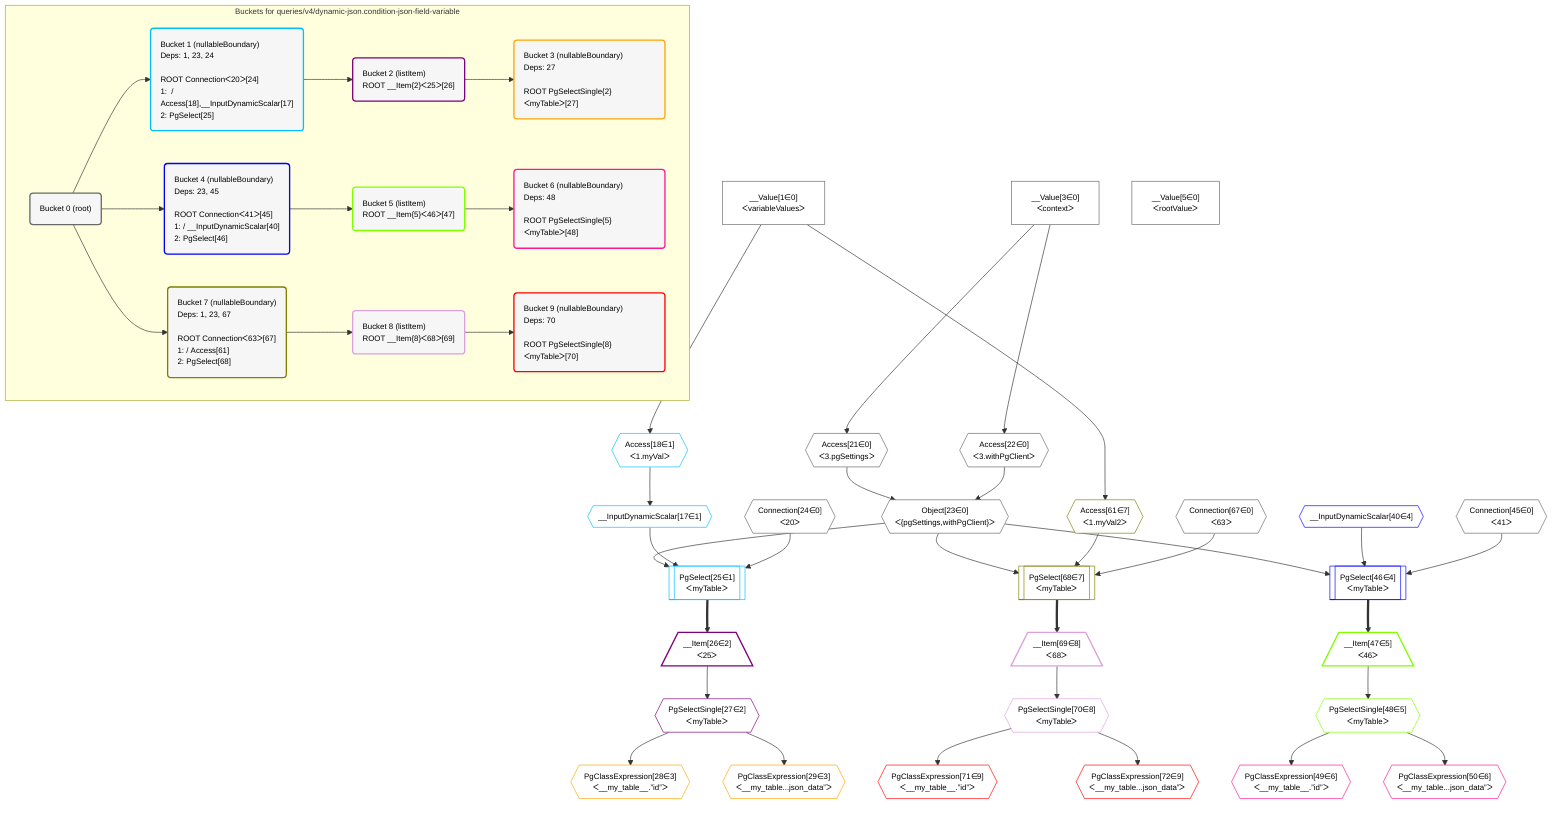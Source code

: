 %%{init: {'themeVariables': { 'fontSize': '12px'}}}%%
graph TD
    classDef path fill:#eee,stroke:#000,color:#000
    classDef plan fill:#fff,stroke-width:1px,color:#000
    classDef itemplan fill:#fff,stroke-width:2px,color:#000
    classDef unbatchedplan fill:#dff,stroke-width:1px,color:#000
    classDef sideeffectplan fill:#fcc,stroke-width:2px,color:#000
    classDef bucket fill:#f6f6f6,color:#000,stroke-width:2px,text-align:left


    %% define steps
    __Value1["__Value[1∈0]<br />ᐸvariableValuesᐳ"]:::plan
    __Value3["__Value[3∈0]<br />ᐸcontextᐳ"]:::plan
    __Value5["__Value[5∈0]<br />ᐸrootValueᐳ"]:::plan
    Access18{{"Access[18∈1]<br />ᐸ1.myValᐳ"}}:::plan
    __InputDynamicScalar17{{"__InputDynamicScalar[17∈1]"}}:::plan
    Access21{{"Access[21∈0]<br />ᐸ3.pgSettingsᐳ"}}:::plan
    Access22{{"Access[22∈0]<br />ᐸ3.withPgClientᐳ"}}:::plan
    Object23{{"Object[23∈0]<br />ᐸ{pgSettings,withPgClient}ᐳ"}}:::plan
    Connection24{{"Connection[24∈0]<br />ᐸ20ᐳ"}}:::plan
    PgSelect25[["PgSelect[25∈1]<br />ᐸmyTableᐳ"]]:::plan
    __Item26[/"__Item[26∈2]<br />ᐸ25ᐳ"\]:::itemplan
    PgSelectSingle27{{"PgSelectSingle[27∈2]<br />ᐸmyTableᐳ"}}:::plan
    PgClassExpression28{{"PgClassExpression[28∈3]<br />ᐸ__my_table__.”id”ᐳ"}}:::plan
    PgClassExpression29{{"PgClassExpression[29∈3]<br />ᐸ__my_table...json_data”ᐳ"}}:::plan
    __InputDynamicScalar40{{"__InputDynamicScalar[40∈4]"}}:::plan
    Connection45{{"Connection[45∈0]<br />ᐸ41ᐳ"}}:::plan
    PgSelect46[["PgSelect[46∈4]<br />ᐸmyTableᐳ"]]:::plan
    __Item47[/"__Item[47∈5]<br />ᐸ46ᐳ"\]:::itemplan
    PgSelectSingle48{{"PgSelectSingle[48∈5]<br />ᐸmyTableᐳ"}}:::plan
    PgClassExpression49{{"PgClassExpression[49∈6]<br />ᐸ__my_table__.”id”ᐳ"}}:::plan
    PgClassExpression50{{"PgClassExpression[50∈6]<br />ᐸ__my_table...json_data”ᐳ"}}:::plan
    Access61{{"Access[61∈7]<br />ᐸ1.myVal2ᐳ"}}:::plan
    Connection67{{"Connection[67∈0]<br />ᐸ63ᐳ"}}:::plan
    PgSelect68[["PgSelect[68∈7]<br />ᐸmyTableᐳ"]]:::plan
    __Item69[/"__Item[69∈8]<br />ᐸ68ᐳ"\]:::itemplan
    PgSelectSingle70{{"PgSelectSingle[70∈8]<br />ᐸmyTableᐳ"}}:::plan
    PgClassExpression71{{"PgClassExpression[71∈9]<br />ᐸ__my_table__.”id”ᐳ"}}:::plan
    PgClassExpression72{{"PgClassExpression[72∈9]<br />ᐸ__my_table...json_data”ᐳ"}}:::plan

    %% plan dependencies
    __Value1 --> Access18
    Access18 --> __InputDynamicScalar17
    __Value3 --> Access21
    __Value3 --> Access22
    Access21 & Access22 --> Object23
    Object23 & __InputDynamicScalar17 & Connection24 --> PgSelect25
    PgSelect25 ==> __Item26
    __Item26 --> PgSelectSingle27
    PgSelectSingle27 --> PgClassExpression28
    PgSelectSingle27 --> PgClassExpression29
    Object23 & __InputDynamicScalar40 & Connection45 --> PgSelect46
    PgSelect46 ==> __Item47
    __Item47 --> PgSelectSingle48
    PgSelectSingle48 --> PgClassExpression49
    PgSelectSingle48 --> PgClassExpression50
    __Value1 --> Access61
    Object23 & Access61 & Connection67 --> PgSelect68
    PgSelect68 ==> __Item69
    __Item69 --> PgSelectSingle70
    PgSelectSingle70 --> PgClassExpression71
    PgSelectSingle70 --> PgClassExpression72

    subgraph "Buckets for queries/v4/dynamic-json.condition-json-field-variable"
    Bucket0("Bucket 0 (root)"):::bucket
    classDef bucket0 stroke:#696969
    class Bucket0,__Value1,__Value3,__Value5,Access21,Access22,Object23,Connection24,Connection45,Connection67 bucket0
    Bucket1("Bucket 1 (nullableBoundary)<br />Deps: 1, 23, 24<br /><br />ROOT Connectionᐸ20ᐳ[24]<br />1:  / Access[18],__InputDynamicScalar[17]<br />2: PgSelect[25]"):::bucket
    classDef bucket1 stroke:#00bfff
    class Bucket1,__InputDynamicScalar17,Access18,PgSelect25 bucket1
    Bucket2("Bucket 2 (listItem)<br />ROOT __Item{2}ᐸ25ᐳ[26]"):::bucket
    classDef bucket2 stroke:#7f007f
    class Bucket2,__Item26,PgSelectSingle27 bucket2
    Bucket3("Bucket 3 (nullableBoundary)<br />Deps: 27<br /><br />ROOT PgSelectSingle{2}ᐸmyTableᐳ[27]"):::bucket
    classDef bucket3 stroke:#ffa500
    class Bucket3,PgClassExpression28,PgClassExpression29 bucket3
    Bucket4("Bucket 4 (nullableBoundary)<br />Deps: 23, 45<br /><br />ROOT Connectionᐸ41ᐳ[45]<br />1:  / __InputDynamicScalar[40]<br />2: PgSelect[46]"):::bucket
    classDef bucket4 stroke:#0000ff
    class Bucket4,__InputDynamicScalar40,PgSelect46 bucket4
    Bucket5("Bucket 5 (listItem)<br />ROOT __Item{5}ᐸ46ᐳ[47]"):::bucket
    classDef bucket5 stroke:#7fff00
    class Bucket5,__Item47,PgSelectSingle48 bucket5
    Bucket6("Bucket 6 (nullableBoundary)<br />Deps: 48<br /><br />ROOT PgSelectSingle{5}ᐸmyTableᐳ[48]"):::bucket
    classDef bucket6 stroke:#ff1493
    class Bucket6,PgClassExpression49,PgClassExpression50 bucket6
    Bucket7("Bucket 7 (nullableBoundary)<br />Deps: 1, 23, 67<br /><br />ROOT Connectionᐸ63ᐳ[67]<br />1:  / Access[61]<br />2: PgSelect[68]"):::bucket
    classDef bucket7 stroke:#808000
    class Bucket7,Access61,PgSelect68 bucket7
    Bucket8("Bucket 8 (listItem)<br />ROOT __Item{8}ᐸ68ᐳ[69]"):::bucket
    classDef bucket8 stroke:#dda0dd
    class Bucket8,__Item69,PgSelectSingle70 bucket8
    Bucket9("Bucket 9 (nullableBoundary)<br />Deps: 70<br /><br />ROOT PgSelectSingle{8}ᐸmyTableᐳ[70]"):::bucket
    classDef bucket9 stroke:#ff0000
    class Bucket9,PgClassExpression71,PgClassExpression72 bucket9
    Bucket0 --> Bucket1 & Bucket4 & Bucket7
    Bucket1 --> Bucket2
    Bucket2 --> Bucket3
    Bucket4 --> Bucket5
    Bucket5 --> Bucket6
    Bucket7 --> Bucket8
    Bucket8 --> Bucket9
    end